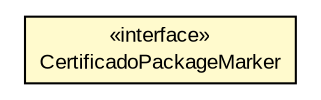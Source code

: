 #!/usr/local/bin/dot
#
# Class diagram 
# Generated by UMLGraph version R5_6 (http://www.umlgraph.org/)
#

digraph G {
	edge [fontname="arial",fontsize=10,labelfontname="arial",labelfontsize=10];
	node [fontname="arial",fontsize=10,shape=plaintext];
	nodesep=0.25;
	ranksep=0.5;
	// br.gov.to.sefaz.util.certificado.CertificadoPackageMarker
	c1108 [label=<<table title="br.gov.to.sefaz.util.certificado.CertificadoPackageMarker" border="0" cellborder="1" cellspacing="0" cellpadding="2" port="p" bgcolor="lemonChiffon" href="./CertificadoPackageMarker.html">
		<tr><td><table border="0" cellspacing="0" cellpadding="1">
<tr><td align="center" balign="center"> &#171;interface&#187; </td></tr>
<tr><td align="center" balign="center"> CertificadoPackageMarker </td></tr>
		</table></td></tr>
		</table>>, URL="./CertificadoPackageMarker.html", fontname="arial", fontcolor="black", fontsize=10.0];
}

